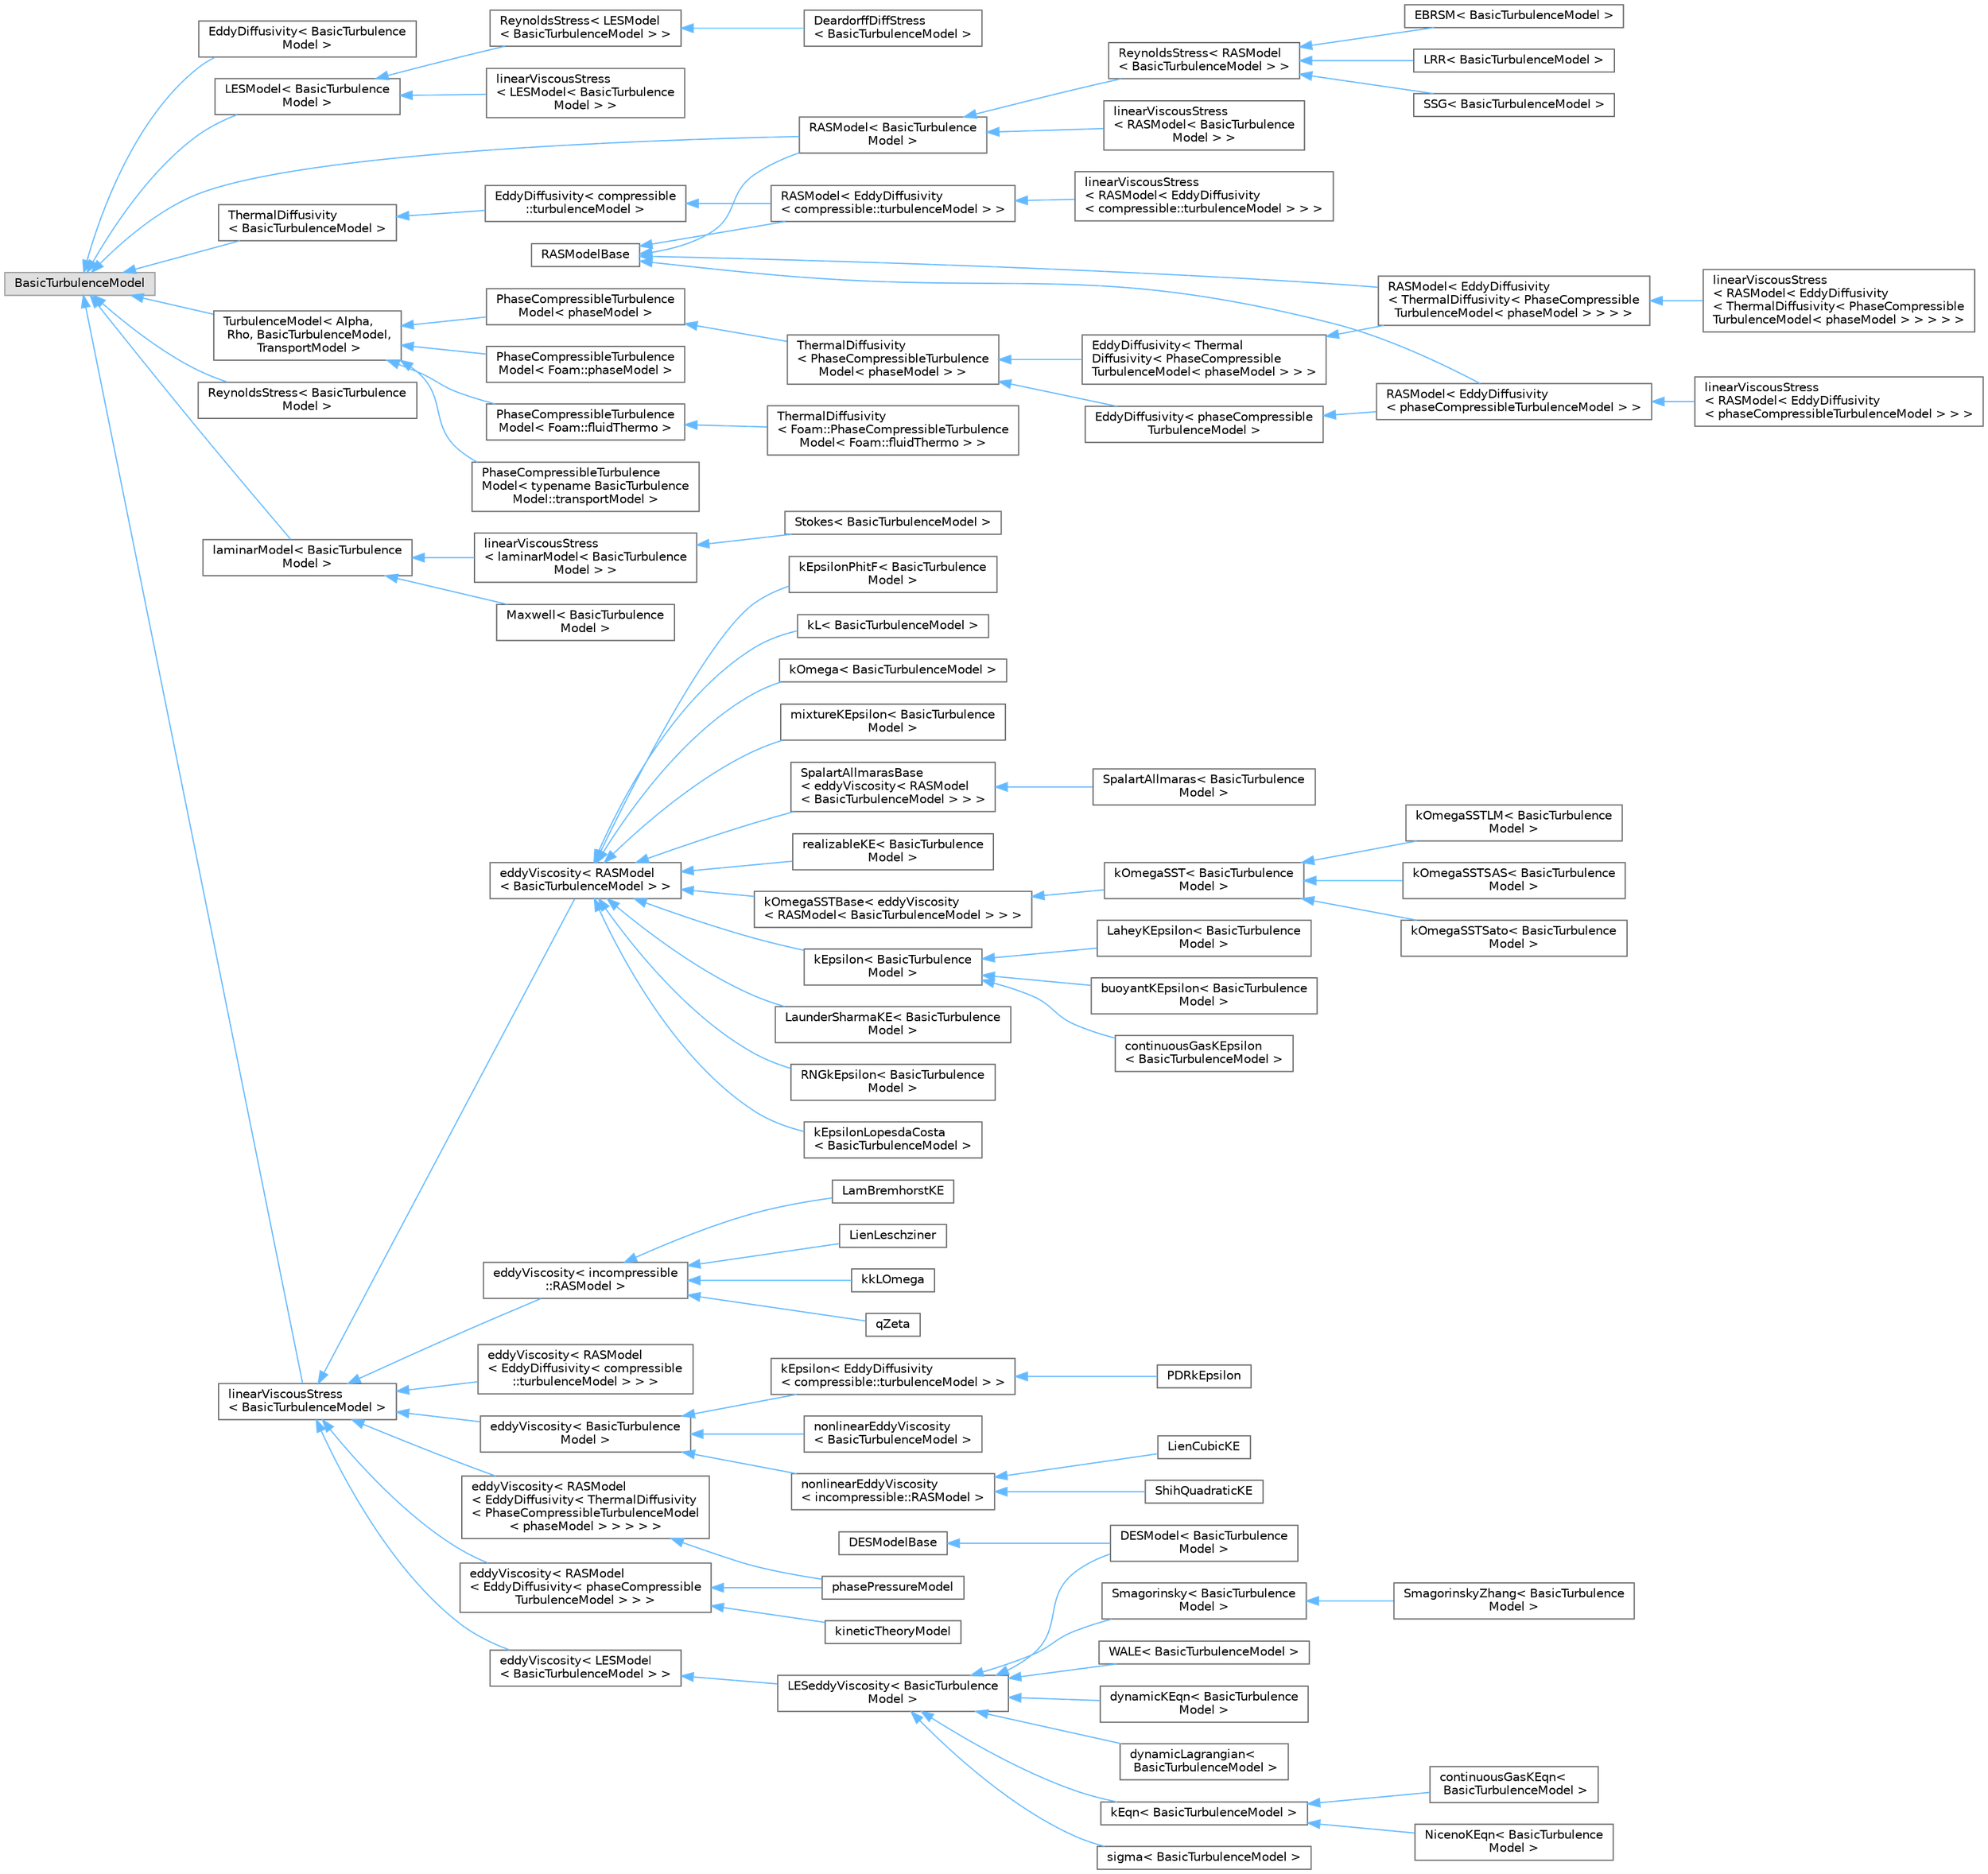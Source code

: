 digraph "Graphical Class Hierarchy"
{
 // LATEX_PDF_SIZE
  bgcolor="transparent";
  edge [fontname=Helvetica,fontsize=10,labelfontname=Helvetica,labelfontsize=10];
  node [fontname=Helvetica,fontsize=10,shape=box,height=0.2,width=0.4];
  rankdir="LR";
  Node0 [id="Node000000",label="BasicTurbulenceModel",height=0.2,width=0.4,color="grey60", fillcolor="#E0E0E0", style="filled",tooltip=" "];
  Node0 -> Node1 [id="edge4240_Node000000_Node000001",dir="back",color="steelblue1",style="solid",tooltip=" "];
  Node1 [id="Node000001",label="EddyDiffusivity\< BasicTurbulence\lModel \>",height=0.2,width=0.4,color="grey40", fillcolor="white", style="filled",URL="$classFoam_1_1EddyDiffusivity.html",tooltip="Templated abstract base class for single-phase compressible turbulence models."];
  Node0 -> Node2 [id="edge4241_Node000000_Node000002",dir="back",color="steelblue1",style="solid",tooltip=" "];
  Node2 [id="Node000002",label="LESModel\< BasicTurbulence\lModel \>",height=0.2,width=0.4,color="grey40", fillcolor="white", style="filled",URL="$classFoam_1_1LESModel.html",tooltip="Templated abstract base class for LES SGS models."];
  Node2 -> Node3 [id="edge4242_Node000002_Node000003",dir="back",color="steelblue1",style="solid",tooltip=" "];
  Node3 [id="Node000003",label="ReynoldsStress\< LESModel\l\< BasicTurbulenceModel \> \>",height=0.2,width=0.4,color="grey40", fillcolor="white", style="filled",URL="$classFoam_1_1ReynoldsStress.html",tooltip=" "];
  Node3 -> Node4 [id="edge4243_Node000003_Node000004",dir="back",color="steelblue1",style="solid",tooltip=" "];
  Node4 [id="Node000004",label="DeardorffDiffStress\l\< BasicTurbulenceModel \>",height=0.2,width=0.4,color="grey40", fillcolor="white", style="filled",URL="$classFoam_1_1LESModels_1_1DeardorffDiffStress.html",tooltip="Differential SGS Stress Equation Model for incompressible and compressible flows."];
  Node2 -> Node5 [id="edge4244_Node000002_Node000005",dir="back",color="steelblue1",style="solid",tooltip=" "];
  Node5 [id="Node000005",label="linearViscousStress\l\< LESModel\< BasicTurbulence\lModel \> \>",height=0.2,width=0.4,color="grey40", fillcolor="white", style="filled",URL="$classFoam_1_1linearViscousStress.html",tooltip=" "];
  Node0 -> Node6 [id="edge4245_Node000000_Node000006",dir="back",color="steelblue1",style="solid",tooltip=" "];
  Node6 [id="Node000006",label="RASModel\< BasicTurbulence\lModel \>",height=0.2,width=0.4,color="grey40", fillcolor="white", style="filled",URL="$classFoam_1_1RASModel.html",tooltip="Templated abstract base class for RAS turbulence models."];
  Node6 -> Node7 [id="edge4246_Node000006_Node000007",dir="back",color="steelblue1",style="solid",tooltip=" "];
  Node7 [id="Node000007",label="ReynoldsStress\< RASModel\l\< BasicTurbulenceModel \> \>",height=0.2,width=0.4,color="grey40", fillcolor="white", style="filled",URL="$classFoam_1_1ReynoldsStress.html",tooltip=" "];
  Node7 -> Node8 [id="edge4247_Node000007_Node000008",dir="back",color="steelblue1",style="solid",tooltip=" "];
  Node8 [id="Node000008",label="EBRSM\< BasicTurbulenceModel \>",height=0.2,width=0.4,color="grey40", fillcolor="white", style="filled",URL="$classFoam_1_1RASModels_1_1EBRSM.html",tooltip="Manceau (2015)'s elliptic-blending Reynolds-stress turbulence model for incompressible and compressib..."];
  Node7 -> Node9 [id="edge4248_Node000007_Node000009",dir="back",color="steelblue1",style="solid",tooltip=" "];
  Node9 [id="Node000009",label="LRR\< BasicTurbulenceModel \>",height=0.2,width=0.4,color="grey40", fillcolor="white", style="filled",URL="$classFoam_1_1RASModels_1_1LRR.html",tooltip="Launder, Reece and Rodi Reynolds-stress turbulence model for incompressible and compressible flows."];
  Node7 -> Node10 [id="edge4249_Node000007_Node000010",dir="back",color="steelblue1",style="solid",tooltip=" "];
  Node10 [id="Node000010",label="SSG\< BasicTurbulenceModel \>",height=0.2,width=0.4,color="grey40", fillcolor="white", style="filled",URL="$classFoam_1_1RASModels_1_1SSG.html",tooltip="Speziale, Sarkar and Gatski Reynolds-stress turbulence model for incompressible and compressible flow..."];
  Node6 -> Node11 [id="edge4250_Node000006_Node000011",dir="back",color="steelblue1",style="solid",tooltip=" "];
  Node11 [id="Node000011",label="linearViscousStress\l\< RASModel\< BasicTurbulence\lModel \> \>",height=0.2,width=0.4,color="grey40", fillcolor="white", style="filled",URL="$classFoam_1_1linearViscousStress.html",tooltip=" "];
  Node0 -> Node30 [id="edge4251_Node000000_Node000030",dir="back",color="steelblue1",style="solid",tooltip=" "];
  Node30 [id="Node000030",label="ReynoldsStress\< BasicTurbulence\lModel \>",height=0.2,width=0.4,color="grey40", fillcolor="white", style="filled",URL="$classFoam_1_1ReynoldsStress.html",tooltip="Reynolds-stress turbulence model base class."];
  Node0 -> Node29 [id="edge4252_Node000000_Node000029",dir="back",color="steelblue1",style="solid",tooltip=" "];
  Node29 [id="Node000029",label="ThermalDiffusivity\l\< BasicTurbulenceModel \>",height=0.2,width=0.4,color="grey40", fillcolor="white", style="filled",URL="$classFoam_1_1ThermalDiffusivity.html",tooltip="Templated wrapper class to provide compressible turbulence models thermal diffusivity based thermal t..."];
  Node29 -> Node28 [id="edge4253_Node000029_Node000028",dir="back",color="steelblue1",style="solid",tooltip=" "];
  Node28 [id="Node000028",label="EddyDiffusivity\< compressible\l::turbulenceModel \>",height=0.2,width=0.4,color="grey40", fillcolor="white", style="filled",URL="$classFoam_1_1EddyDiffusivity.html",tooltip=" "];
  Node28 -> Node26 [id="edge4254_Node000028_Node000026",dir="back",color="steelblue1",style="solid",tooltip=" "];
  Node26 [id="Node000026",label="RASModel\< EddyDiffusivity\l\< compressible::turbulenceModel \> \>",height=0.2,width=0.4,color="grey40", fillcolor="white", style="filled",URL="$classFoam_1_1RASModel.html",tooltip=" "];
  Node26 -> Node27 [id="edge4255_Node000026_Node000027",dir="back",color="steelblue1",style="solid",tooltip=" "];
  Node27 [id="Node000027",label="linearViscousStress\l\< RASModel\< EddyDiffusivity\l\< compressible::turbulenceModel \> \> \>",height=0.2,width=0.4,color="grey40", fillcolor="white", style="filled",URL="$classFoam_1_1linearViscousStress.html",tooltip=" "];
  Node0 -> Node21 [id="edge4256_Node000000_Node000021",dir="back",color="steelblue1",style="solid",tooltip=" "];
  Node21 [id="Node000021",label="TurbulenceModel\< Alpha,\l Rho, BasicTurbulenceModel,\l TransportModel \>",height=0.2,width=0.4,color="grey40", fillcolor="white", style="filled",URL="$classFoam_1_1TurbulenceModel.html",tooltip="Templated abstract base class for turbulence models."];
  Node21 -> Node20 [id="edge4257_Node000021_Node000020",dir="back",color="steelblue1",style="solid",tooltip=" "];
  Node20 [id="Node000020",label="PhaseCompressibleTurbulence\lModel\< phaseModel \>",height=0.2,width=0.4,color="grey40", fillcolor="white", style="filled",URL="$classFoam_1_1PhaseCompressibleTurbulenceModel.html",tooltip=" "];
  Node20 -> Node16 [id="edge4258_Node000020_Node000016",dir="back",color="steelblue1",style="solid",tooltip=" "];
  Node16 [id="Node000016",label="ThermalDiffusivity\l\< PhaseCompressibleTurbulence\lModel\< phaseModel \> \>",height=0.2,width=0.4,color="grey40", fillcolor="white", style="filled",URL="$classFoam_1_1ThermalDiffusivity.html",tooltip=" "];
  Node16 -> Node15 [id="edge4259_Node000016_Node000015",dir="back",color="steelblue1",style="solid",tooltip=" "];
  Node15 [id="Node000015",label="EddyDiffusivity\< phaseCompressible\lTurbulenceModel \>",height=0.2,width=0.4,color="grey40", fillcolor="white", style="filled",URL="$classFoam_1_1EddyDiffusivity.html",tooltip=" "];
  Node15 -> Node13 [id="edge4260_Node000015_Node000013",dir="back",color="steelblue1",style="solid",tooltip=" "];
  Node13 [id="Node000013",label="RASModel\< EddyDiffusivity\l\< phaseCompressibleTurbulenceModel \> \>",height=0.2,width=0.4,color="grey40", fillcolor="white", style="filled",URL="$classFoam_1_1RASModel.html",tooltip=" "];
  Node13 -> Node14 [id="edge4261_Node000013_Node000014",dir="back",color="steelblue1",style="solid",tooltip=" "];
  Node14 [id="Node000014",label="linearViscousStress\l\< RASModel\< EddyDiffusivity\l\< phaseCompressibleTurbulenceModel \> \> \>",height=0.2,width=0.4,color="grey40", fillcolor="white", style="filled",URL="$classFoam_1_1linearViscousStress.html",tooltip=" "];
  Node16 -> Node17 [id="edge4262_Node000016_Node000017",dir="back",color="steelblue1",style="solid",tooltip=" "];
  Node17 [id="Node000017",label="EddyDiffusivity\< Thermal\lDiffusivity\< PhaseCompressible\lTurbulenceModel\< phaseModel \> \> \>",height=0.2,width=0.4,color="grey40", fillcolor="white", style="filled",URL="$classFoam_1_1EddyDiffusivity.html",tooltip=" "];
  Node17 -> Node18 [id="edge4263_Node000017_Node000018",dir="back",color="steelblue1",style="solid",tooltip=" "];
  Node18 [id="Node000018",label="RASModel\< EddyDiffusivity\l\< ThermalDiffusivity\< PhaseCompressible\lTurbulenceModel\< phaseModel \> \> \> \>",height=0.2,width=0.4,color="grey40", fillcolor="white", style="filled",URL="$classFoam_1_1RASModel.html",tooltip=" "];
  Node18 -> Node19 [id="edge4264_Node000018_Node000019",dir="back",color="steelblue1",style="solid",tooltip=" "];
  Node19 [id="Node000019",label="linearViscousStress\l\< RASModel\< EddyDiffusivity\l\< ThermalDiffusivity\< PhaseCompressible\lTurbulenceModel\< phaseModel \> \> \> \> \>",height=0.2,width=0.4,color="grey40", fillcolor="white", style="filled",URL="$classFoam_1_1linearViscousStress.html",tooltip=" "];
  Node21 -> Node22 [id="edge4265_Node000021_Node000022",dir="back",color="steelblue1",style="solid",tooltip=" "];
  Node22 [id="Node000022",label="PhaseCompressibleTurbulence\lModel\< typename BasicTurbulence\lModel::transportModel \>",height=0.2,width=0.4,color="grey40", fillcolor="white", style="filled",URL="$classFoam_1_1PhaseCompressibleTurbulenceModel.html",tooltip=" "];
  Node21 -> Node23 [id="edge4266_Node000021_Node000023",dir="back",color="steelblue1",style="solid",tooltip=" "];
  Node23 [id="Node000023",label="PhaseCompressibleTurbulence\lModel\< Foam::fluidThermo \>",height=0.2,width=0.4,color="grey40", fillcolor="white", style="filled",URL="$classFoam_1_1PhaseCompressibleTurbulenceModel.html",tooltip=" "];
  Node23 -> Node24 [id="edge4267_Node000023_Node000024",dir="back",color="steelblue1",style="solid",tooltip=" "];
  Node24 [id="Node000024",label="ThermalDiffusivity\l\< Foam::PhaseCompressibleTurbulence\lModel\< Foam::fluidThermo \> \>",height=0.2,width=0.4,color="grey40", fillcolor="white", style="filled",URL="$classFoam_1_1ThermalDiffusivity.html",tooltip=" "];
  Node21 -> Node25 [id="edge4268_Node000021_Node000025",dir="back",color="steelblue1",style="solid",tooltip=" "];
  Node25 [id="Node000025",label="PhaseCompressibleTurbulence\lModel\< Foam::phaseModel \>",height=0.2,width=0.4,color="grey40", fillcolor="white", style="filled",URL="$classFoam_1_1PhaseCompressibleTurbulenceModel.html",tooltip=" "];
  Node0 -> Node31 [id="edge4269_Node000000_Node000031",dir="back",color="steelblue1",style="solid",tooltip=" "];
  Node31 [id="Node000031",label="laminarModel\< BasicTurbulence\lModel \>",height=0.2,width=0.4,color="grey40", fillcolor="white", style="filled",URL="$classFoam_1_1laminarModel.html",tooltip="Templated abstract base class for laminar transport models."];
  Node31 -> Node32 [id="edge4270_Node000031_Node000032",dir="back",color="steelblue1",style="solid",tooltip=" "];
  Node32 [id="Node000032",label="linearViscousStress\l\< laminarModel\< BasicTurbulence\lModel \> \>",height=0.2,width=0.4,color="grey40", fillcolor="white", style="filled",URL="$classFoam_1_1linearViscousStress.html",tooltip=" "];
  Node32 -> Node33 [id="edge4271_Node000032_Node000033",dir="back",color="steelblue1",style="solid",tooltip=" "];
  Node33 [id="Node000033",label="Stokes\< BasicTurbulenceModel \>",height=0.2,width=0.4,color="grey40", fillcolor="white", style="filled",URL="$classFoam_1_1laminarModels_1_1Stokes.html",tooltip="Turbulence model for Stokes flow."];
  Node31 -> Node34 [id="edge4272_Node000031_Node000034",dir="back",color="steelblue1",style="solid",tooltip=" "];
  Node34 [id="Node000034",label="Maxwell\< BasicTurbulence\lModel \>",height=0.2,width=0.4,color="grey40", fillcolor="white", style="filled",URL="$classFoam_1_1laminarModels_1_1Maxwell.html",tooltip="Maxwell model for viscoelasticity using the upper-convected time derivative of the stress tensor...."];
  Node0 -> Node35 [id="edge4273_Node000000_Node000035",dir="back",color="steelblue1",style="solid",tooltip=" "];
  Node35 [id="Node000035",label="linearViscousStress\l\< BasicTurbulenceModel \>",height=0.2,width=0.4,color="grey40", fillcolor="white", style="filled",URL="$classFoam_1_1linearViscousStress.html",tooltip="Linear viscous stress turbulence model base class."];
  Node35 -> Node36 [id="edge4274_Node000035_Node000036",dir="back",color="steelblue1",style="solid",tooltip=" "];
  Node36 [id="Node000036",label="eddyViscosity\< LESModel\l\< BasicTurbulenceModel \> \>",height=0.2,width=0.4,color="grey40", fillcolor="white", style="filled",URL="$classFoam_1_1eddyViscosity.html",tooltip=" "];
  Node36 -> Node37 [id="edge4275_Node000036_Node000037",dir="back",color="steelblue1",style="solid",tooltip=" "];
  Node37 [id="Node000037",label="LESeddyViscosity\< BasicTurbulence\lModel \>",height=0.2,width=0.4,color="grey40", fillcolor="white", style="filled",URL="$classFoam_1_1LESModels_1_1LESeddyViscosity.html",tooltip="Eddy viscosity LES SGS model base class."];
  Node37 -> Node38 [id="edge4276_Node000037_Node000038",dir="back",color="steelblue1",style="solid",tooltip=" "];
  Node38 [id="Node000038",label="DESModel\< BasicTurbulence\lModel \>",height=0.2,width=0.4,color="grey40", fillcolor="white", style="filled",URL="$classFoam_1_1LESModels_1_1DESModel.html",tooltip="Templated abstract base class for DES models."];
  Node37 -> Node40 [id="edge4277_Node000037_Node000040",dir="back",color="steelblue1",style="solid",tooltip=" "];
  Node40 [id="Node000040",label="Smagorinsky\< BasicTurbulence\lModel \>",height=0.2,width=0.4,color="grey40", fillcolor="white", style="filled",URL="$classFoam_1_1LESModels_1_1Smagorinsky.html",tooltip="The Smagorinsky SGS model."];
  Node40 -> Node41 [id="edge4278_Node000040_Node000041",dir="back",color="steelblue1",style="solid",tooltip=" "];
  Node41 [id="Node000041",label="SmagorinskyZhang\< BasicTurbulence\lModel \>",height=0.2,width=0.4,color="grey40", fillcolor="white", style="filled",URL="$classFoam_1_1LESModels_1_1SmagorinskyZhang.html",tooltip="The Smagorinsky SGS model including bubble-generated turbulence."];
  Node37 -> Node42 [id="edge4279_Node000037_Node000042",dir="back",color="steelblue1",style="solid",tooltip=" "];
  Node42 [id="Node000042",label="WALE\< BasicTurbulenceModel \>",height=0.2,width=0.4,color="grey40", fillcolor="white", style="filled",URL="$classFoam_1_1LESModels_1_1WALE.html",tooltip="The Wall-adapting local eddy-viscosity (WALE) SGS model."];
  Node37 -> Node43 [id="edge4280_Node000037_Node000043",dir="back",color="steelblue1",style="solid",tooltip=" "];
  Node43 [id="Node000043",label="dynamicKEqn\< BasicTurbulence\lModel \>",height=0.2,width=0.4,color="grey40", fillcolor="white", style="filled",URL="$classFoam_1_1LESModels_1_1dynamicKEqn.html",tooltip="Dynamic one equation eddy-viscosity model."];
  Node37 -> Node44 [id="edge4281_Node000037_Node000044",dir="back",color="steelblue1",style="solid",tooltip=" "];
  Node44 [id="Node000044",label="dynamicLagrangian\<\l BasicTurbulenceModel \>",height=0.2,width=0.4,color="grey40", fillcolor="white", style="filled",URL="$classFoam_1_1LESModels_1_1dynamicLagrangian.html",tooltip="Dynamic SGS model with Lagrangian averaging."];
  Node37 -> Node45 [id="edge4282_Node000037_Node000045",dir="back",color="steelblue1",style="solid",tooltip=" "];
  Node45 [id="Node000045",label="kEqn\< BasicTurbulenceModel \>",height=0.2,width=0.4,color="grey40", fillcolor="white", style="filled",URL="$classFoam_1_1LESModels_1_1kEqn.html",tooltip="One equation eddy-viscosity model."];
  Node45 -> Node46 [id="edge4283_Node000045_Node000046",dir="back",color="steelblue1",style="solid",tooltip=" "];
  Node46 [id="Node000046",label="NicenoKEqn\< BasicTurbulence\lModel \>",height=0.2,width=0.4,color="grey40", fillcolor="white", style="filled",URL="$classFoam_1_1LESModels_1_1NicenoKEqn.html",tooltip="One-equation SGS model for the continuous phase in a two-phase system including bubble-generated turb..."];
  Node45 -> Node47 [id="edge4284_Node000045_Node000047",dir="back",color="steelblue1",style="solid",tooltip=" "];
  Node47 [id="Node000047",label="continuousGasKEqn\<\l BasicTurbulenceModel \>",height=0.2,width=0.4,color="grey40", fillcolor="white", style="filled",URL="$classFoam_1_1LESModels_1_1continuousGasKEqn.html",tooltip="One-equation SGS model for the gas-phase in a two-phase system supporting phase-inversion."];
  Node37 -> Node48 [id="edge4285_Node000037_Node000048",dir="back",color="steelblue1",style="solid",tooltip=" "];
  Node48 [id="Node000048",label="sigma\< BasicTurbulenceModel \>",height=0.2,width=0.4,color="grey40", fillcolor="white", style="filled",URL="$classFoam_1_1LESModels_1_1sigma.html",tooltip="The sigma SGS model."];
  Node35 -> Node49 [id="edge4286_Node000035_Node000049",dir="back",color="steelblue1",style="solid",tooltip=" "];
  Node49 [id="Node000049",label="eddyViscosity\< RASModel\l\< BasicTurbulenceModel \> \>",height=0.2,width=0.4,color="grey40", fillcolor="white", style="filled",URL="$classFoam_1_1eddyViscosity.html",tooltip=" "];
  Node49 -> Node50 [id="edge4287_Node000049_Node000050",dir="back",color="steelblue1",style="solid",tooltip=" "];
  Node50 [id="Node000050",label="SpalartAllmarasBase\l\< eddyViscosity\< RASModel\l\< BasicTurbulenceModel \> \> \>",height=0.2,width=0.4,color="grey40", fillcolor="white", style="filled",URL="$classFoam_1_1SpalartAllmarasBase.html",tooltip=" "];
  Node50 -> Node51 [id="edge4288_Node000050_Node000051",dir="back",color="steelblue1",style="solid",tooltip=" "];
  Node51 [id="Node000051",label="SpalartAllmaras\< BasicTurbulence\lModel \>",height=0.2,width=0.4,color="grey40", fillcolor="white", style="filled",URL="$classFoam_1_1RASModels_1_1SpalartAllmaras.html",tooltip="Spalart-Allmaras one-transport-equation linear-eddy-viscosity turbulence closure model for incompress..."];
  Node49 -> Node52 [id="edge4289_Node000049_Node000052",dir="back",color="steelblue1",style="solid",tooltip=" "];
  Node52 [id="Node000052",label="kOmegaSSTBase\< eddyViscosity\l\< RASModel\< BasicTurbulenceModel \> \> \>",height=0.2,width=0.4,color="grey40", fillcolor="white", style="filled",URL="$classFoam_1_1kOmegaSSTBase.html",tooltip=" "];
  Node52 -> Node53 [id="edge4290_Node000052_Node000053",dir="back",color="steelblue1",style="solid",tooltip=" "];
  Node53 [id="Node000053",label="kOmegaSST\< BasicTurbulence\lModel \>",height=0.2,width=0.4,color="grey40", fillcolor="white", style="filled",URL="$classFoam_1_1RASModels_1_1kOmegaSST.html",tooltip="Implementation of the k-omega-SST turbulence model for incompressible and compressible flows."];
  Node53 -> Node54 [id="edge4291_Node000053_Node000054",dir="back",color="steelblue1",style="solid",tooltip=" "];
  Node54 [id="Node000054",label="kOmegaSSTLM\< BasicTurbulence\lModel \>",height=0.2,width=0.4,color="grey40", fillcolor="white", style="filled",URL="$classFoam_1_1RASModels_1_1kOmegaSSTLM.html",tooltip="Langtry-Menter 4-equation transitional SST model based on the k-omega-SST RAS model."];
  Node53 -> Node55 [id="edge4292_Node000053_Node000055",dir="back",color="steelblue1",style="solid",tooltip=" "];
  Node55 [id="Node000055",label="kOmegaSSTSAS\< BasicTurbulence\lModel \>",height=0.2,width=0.4,color="grey40", fillcolor="white", style="filled",URL="$classFoam_1_1RASModels_1_1kOmegaSSTSAS.html",tooltip="Scale-adaptive URAS model based on the k-omega-SST RAS model."];
  Node53 -> Node56 [id="edge4293_Node000053_Node000056",dir="back",color="steelblue1",style="solid",tooltip=" "];
  Node56 [id="Node000056",label="kOmegaSSTSato\< BasicTurbulence\lModel \>",height=0.2,width=0.4,color="grey40", fillcolor="white", style="filled",URL="$classFoam_1_1RASModels_1_1kOmegaSSTSato.html",tooltip="Implementation of the k-omega-SST turbulence model for dispersed bubbly flows with Sato (1981) bubble..."];
  Node49 -> Node57 [id="edge4294_Node000049_Node000057",dir="back",color="steelblue1",style="solid",tooltip=" "];
  Node57 [id="Node000057",label="LaunderSharmaKE\< BasicTurbulence\lModel \>",height=0.2,width=0.4,color="grey40", fillcolor="white", style="filled",URL="$classFoam_1_1RASModels_1_1LaunderSharmaKE.html",tooltip="Launder and Sharma low-Reynolds k-epsilon turbulence model for incompressible and compressible and co..."];
  Node49 -> Node58 [id="edge4295_Node000049_Node000058",dir="back",color="steelblue1",style="solid",tooltip=" "];
  Node58 [id="Node000058",label="RNGkEpsilon\< BasicTurbulence\lModel \>",height=0.2,width=0.4,color="grey40", fillcolor="white", style="filled",URL="$classFoam_1_1RASModels_1_1RNGkEpsilon.html",tooltip="Renormalization group k-epsilon turbulence model for incompressible and compressible flows."];
  Node49 -> Node59 [id="edge4296_Node000049_Node000059",dir="back",color="steelblue1",style="solid",tooltip=" "];
  Node59 [id="Node000059",label="kEpsilon\< BasicTurbulence\lModel \>",height=0.2,width=0.4,color="grey40", fillcolor="white", style="filled",URL="$classFoam_1_1RASModels_1_1kEpsilon.html",tooltip="Standard k-epsilon turbulence model for incompressible and compressible flows including rapid distort..."];
  Node59 -> Node60 [id="edge4297_Node000059_Node000060",dir="back",color="steelblue1",style="solid",tooltip=" "];
  Node60 [id="Node000060",label="LaheyKEpsilon\< BasicTurbulence\lModel \>",height=0.2,width=0.4,color="grey40", fillcolor="white", style="filled",URL="$classFoam_1_1RASModels_1_1LaheyKEpsilon.html",tooltip="Continuous-phase k-epsilon model including bubble-generated turbulence."];
  Node59 -> Node61 [id="edge4298_Node000059_Node000061",dir="back",color="steelblue1",style="solid",tooltip=" "];
  Node61 [id="Node000061",label="buoyantKEpsilon\< BasicTurbulence\lModel \>",height=0.2,width=0.4,color="grey40", fillcolor="white", style="filled",URL="$classFoam_1_1RASModels_1_1buoyantKEpsilon.html",tooltip="Additional buoyancy generation/dissipation term applied to the k and epsilon equations of the standar..."];
  Node59 -> Node62 [id="edge4299_Node000059_Node000062",dir="back",color="steelblue1",style="solid",tooltip=" "];
  Node62 [id="Node000062",label="continuousGasKEpsilon\l\< BasicTurbulenceModel \>",height=0.2,width=0.4,color="grey40", fillcolor="white", style="filled",URL="$classFoam_1_1RASModels_1_1continuousGasKEpsilon.html",tooltip="k-epsilon model for the gas-phase in a two-phase system supporting phase-inversion."];
  Node49 -> Node63 [id="edge4300_Node000049_Node000063",dir="back",color="steelblue1",style="solid",tooltip=" "];
  Node63 [id="Node000063",label="kEpsilonLopesdaCosta\l\< BasicTurbulenceModel \>",height=0.2,width=0.4,color="grey40", fillcolor="white", style="filled",URL="$classFoam_1_1RASModels_1_1kEpsilonLopesdaCosta.html",tooltip="Variant of the standard k-epsilon turbulence model with additional source terms to handle the changes..."];
  Node49 -> Node64 [id="edge4301_Node000049_Node000064",dir="back",color="steelblue1",style="solid",tooltip=" "];
  Node64 [id="Node000064",label="kEpsilonPhitF\< BasicTurbulence\lModel \>",height=0.2,width=0.4,color="grey40", fillcolor="white", style="filled",URL="$classFoam_1_1RASModels_1_1kEpsilonPhitF.html",tooltip="The k-epsilon-phit-f turbulence closure model for incompressible and compressible flows."];
  Node49 -> Node65 [id="edge4302_Node000049_Node000065",dir="back",color="steelblue1",style="solid",tooltip=" "];
  Node65 [id="Node000065",label="kL\< BasicTurbulenceModel \>",height=0.2,width=0.4,color="grey40", fillcolor="white", style="filled",URL="$classFoam_1_1RASModels_1_1kL.html",tooltip="A one-equation (turbulent kinetic energy k) turbulence closure model for incompressible and compressi..."];
  Node49 -> Node66 [id="edge4303_Node000049_Node000066",dir="back",color="steelblue1",style="solid",tooltip=" "];
  Node66 [id="Node000066",label="kOmega\< BasicTurbulenceModel \>",height=0.2,width=0.4,color="grey40", fillcolor="white", style="filled",URL="$classFoam_1_1RASModels_1_1kOmega.html",tooltip="Standard high Reynolds-number k-omega turbulence model for incompressible and compressible flows."];
  Node49 -> Node67 [id="edge4304_Node000049_Node000067",dir="back",color="steelblue1",style="solid",tooltip=" "];
  Node67 [id="Node000067",label="mixtureKEpsilon\< BasicTurbulence\lModel \>",height=0.2,width=0.4,color="grey40", fillcolor="white", style="filled",URL="$classFoam_1_1RASModels_1_1mixtureKEpsilon.html",tooltip="Mixture k-epsilon turbulence model for two-phase gas-liquid systems."];
  Node49 -> Node68 [id="edge4305_Node000049_Node000068",dir="back",color="steelblue1",style="solid",tooltip=" "];
  Node68 [id="Node000068",label="realizableKE\< BasicTurbulence\lModel \>",height=0.2,width=0.4,color="grey40", fillcolor="white", style="filled",URL="$classFoam_1_1RASModels_1_1realizableKE.html",tooltip="Realizable k-epsilon turbulence model for incompressible and compressible flows."];
  Node35 -> Node69 [id="edge4306_Node000035_Node000069",dir="back",color="steelblue1",style="solid",tooltip=" "];
  Node69 [id="Node000069",label="eddyViscosity\< RASModel\l\< EddyDiffusivity\< phaseCompressible\lTurbulenceModel \> \> \>",height=0.2,width=0.4,color="grey40", fillcolor="white", style="filled",URL="$classFoam_1_1eddyViscosity.html",tooltip=" "];
  Node69 -> Node70 [id="edge4307_Node000069_Node000070",dir="back",color="steelblue1",style="solid",tooltip=" "];
  Node70 [id="Node000070",label="kineticTheoryModel",height=0.2,width=0.4,color="grey40", fillcolor="white", style="filled",URL="$classFoam_1_1RASModels_1_1kineticTheoryModel.html",tooltip="Kinetic theory particle phase RAS model."];
  Node69 -> Node71 [id="edge4308_Node000069_Node000071",dir="back",color="steelblue1",style="solid",tooltip=" "];
  Node71 [id="Node000071",label="phasePressureModel",height=0.2,width=0.4,color="grey40", fillcolor="white", style="filled",URL="$classFoam_1_1RASModels_1_1phasePressureModel.html",tooltip="Particle-particle phase-pressure RAS model."];
  Node35 -> Node72 [id="edge4309_Node000035_Node000072",dir="back",color="steelblue1",style="solid",tooltip=" "];
  Node72 [id="Node000072",label="eddyViscosity\< RASModel\l\< EddyDiffusivity\< ThermalDiffusivity\l\< PhaseCompressibleTurbulenceModel\l\< phaseModel \> \> \> \> \>",height=0.2,width=0.4,color="grey40", fillcolor="white", style="filled",URL="$classFoam_1_1eddyViscosity.html",tooltip=" "];
  Node72 -> Node71 [id="edge4310_Node000072_Node000071",dir="back",color="steelblue1",style="solid",tooltip=" "];
  Node35 -> Node73 [id="edge4311_Node000035_Node000073",dir="back",color="steelblue1",style="solid",tooltip=" "];
  Node73 [id="Node000073",label="eddyViscosity\< RASModel\l\< EddyDiffusivity\< compressible\l::turbulenceModel \> \> \>",height=0.2,width=0.4,color="grey40", fillcolor="white", style="filled",URL="$classFoam_1_1eddyViscosity.html",tooltip=" "];
  Node35 -> Node74 [id="edge4312_Node000035_Node000074",dir="back",color="steelblue1",style="solid",tooltip=" "];
  Node74 [id="Node000074",label="eddyViscosity\< incompressible\l::RASModel \>",height=0.2,width=0.4,color="grey40", fillcolor="white", style="filled",URL="$classFoam_1_1eddyViscosity.html",tooltip=" "];
  Node74 -> Node75 [id="edge4313_Node000074_Node000075",dir="back",color="steelblue1",style="solid",tooltip=" "];
  Node75 [id="Node000075",label="LamBremhorstKE",height=0.2,width=0.4,color="grey40", fillcolor="white", style="filled",URL="$classFoam_1_1incompressible_1_1RASModels_1_1LamBremhorstKE.html",tooltip="Lam and Bremhorst low-Reynolds number k-epsilon turbulence model for incompressible flows."];
  Node74 -> Node76 [id="edge4314_Node000074_Node000076",dir="back",color="steelblue1",style="solid",tooltip=" "];
  Node76 [id="Node000076",label="LienLeschziner",height=0.2,width=0.4,color="grey40", fillcolor="white", style="filled",URL="$classFoam_1_1incompressible_1_1RASModels_1_1LienLeschziner.html",tooltip="Lien and Leschziner low-Reynolds number k-epsilon turbulence model for incompressible flows."];
  Node74 -> Node77 [id="edge4315_Node000074_Node000077",dir="back",color="steelblue1",style="solid",tooltip=" "];
  Node77 [id="Node000077",label="kkLOmega",height=0.2,width=0.4,color="grey40", fillcolor="white", style="filled",URL="$classFoam_1_1incompressible_1_1RASModels_1_1kkLOmega.html",tooltip="Low Reynolds-number k-kl-omega turbulence model for incompressible flows."];
  Node74 -> Node78 [id="edge4316_Node000074_Node000078",dir="back",color="steelblue1",style="solid",tooltip=" "];
  Node78 [id="Node000078",label="qZeta",height=0.2,width=0.4,color="grey40", fillcolor="white", style="filled",URL="$classFoam_1_1incompressible_1_1RASModels_1_1qZeta.html",tooltip="Gibson and Dafa'Alla's q-zeta two-equation low-Re turbulence model for incompressible flows."];
  Node35 -> Node79 [id="edge4317_Node000035_Node000079",dir="back",color="steelblue1",style="solid",tooltip=" "];
  Node79 [id="Node000079",label="eddyViscosity\< BasicTurbulence\lModel \>",height=0.2,width=0.4,color="grey40", fillcolor="white", style="filled",URL="$classFoam_1_1eddyViscosity.html",tooltip="Eddy viscosity turbulence model base class."];
  Node79 -> Node80 [id="edge4318_Node000079_Node000080",dir="back",color="steelblue1",style="solid",tooltip=" "];
  Node80 [id="Node000080",label="kEpsilon\< EddyDiffusivity\l\< compressible::turbulenceModel \> \>",height=0.2,width=0.4,color="grey40", fillcolor="white", style="filled",URL="$classFoam_1_1RASModels_1_1kEpsilon.html",tooltip=" "];
  Node80 -> Node81 [id="edge4319_Node000080_Node000081",dir="back",color="steelblue1",style="solid",tooltip=" "];
  Node81 [id="Node000081",label="PDRkEpsilon",height=0.2,width=0.4,color="grey40", fillcolor="white", style="filled",URL="$classFoam_1_1compressible_1_1RASModels_1_1PDRkEpsilon.html",tooltip="Standard k-epsilon turbulence model with additional source terms corresponding to PDR basic drag mode..."];
  Node79 -> Node82 [id="edge4320_Node000079_Node000082",dir="back",color="steelblue1",style="solid",tooltip=" "];
  Node82 [id="Node000082",label="nonlinearEddyViscosity\l\< incompressible::RASModel \>",height=0.2,width=0.4,color="grey40", fillcolor="white", style="filled",URL="$classFoam_1_1nonlinearEddyViscosity.html",tooltip=" "];
  Node82 -> Node83 [id="edge4321_Node000082_Node000083",dir="back",color="steelblue1",style="solid",tooltip=" "];
  Node83 [id="Node000083",label="LienCubicKE",height=0.2,width=0.4,color="grey40", fillcolor="white", style="filled",URL="$classFoam_1_1incompressible_1_1RASModels_1_1LienCubicKE.html",tooltip="Lien cubic non-linear low-Reynolds k-epsilon turbulence models for incompressible flows."];
  Node82 -> Node84 [id="edge4322_Node000082_Node000084",dir="back",color="steelblue1",style="solid",tooltip=" "];
  Node84 [id="Node000084",label="ShihQuadraticKE",height=0.2,width=0.4,color="grey40", fillcolor="white", style="filled",URL="$classFoam_1_1incompressible_1_1RASModels_1_1ShihQuadraticKE.html",tooltip="Shih's quadratic algebraic Reynolds stress k-epsilon turbulence model for incompressible flows."];
  Node79 -> Node85 [id="edge4323_Node000079_Node000085",dir="back",color="steelblue1",style="solid",tooltip=" "];
  Node85 [id="Node000085",label="nonlinearEddyViscosity\l\< BasicTurbulenceModel \>",height=0.2,width=0.4,color="grey40", fillcolor="white", style="filled",URL="$classFoam_1_1nonlinearEddyViscosity.html",tooltip="Eddy viscosity turbulence model with non-linear correction base class."];
  Node39 [id="Node000039",label="DESModelBase",height=0.2,width=0.4,color="grey40", fillcolor="white", style="filled",URL="$classFoam_1_1DESModelBase.html",tooltip="Base class for DES models providing an interfaces to DES fields."];
  Node39 -> Node38 [id="edge4324_Node000039_Node000038",dir="back",color="steelblue1",style="solid",tooltip=" "];
  Node12 [id="Node000012",label="RASModelBase",height=0.2,width=0.4,color="grey40", fillcolor="white", style="filled",URL="$classFoam_1_1RASModelBase.html",tooltip=" "];
  Node12 -> Node13 [id="edge4325_Node000012_Node000013",dir="back",color="steelblue1",style="solid",tooltip=" "];
  Node12 -> Node18 [id="edge4326_Node000012_Node000018",dir="back",color="steelblue1",style="solid",tooltip=" "];
  Node12 -> Node26 [id="edge4327_Node000012_Node000026",dir="back",color="steelblue1",style="solid",tooltip=" "];
  Node12 -> Node6 [id="edge4328_Node000012_Node000006",dir="back",color="steelblue1",style="solid",tooltip=" "];
}
